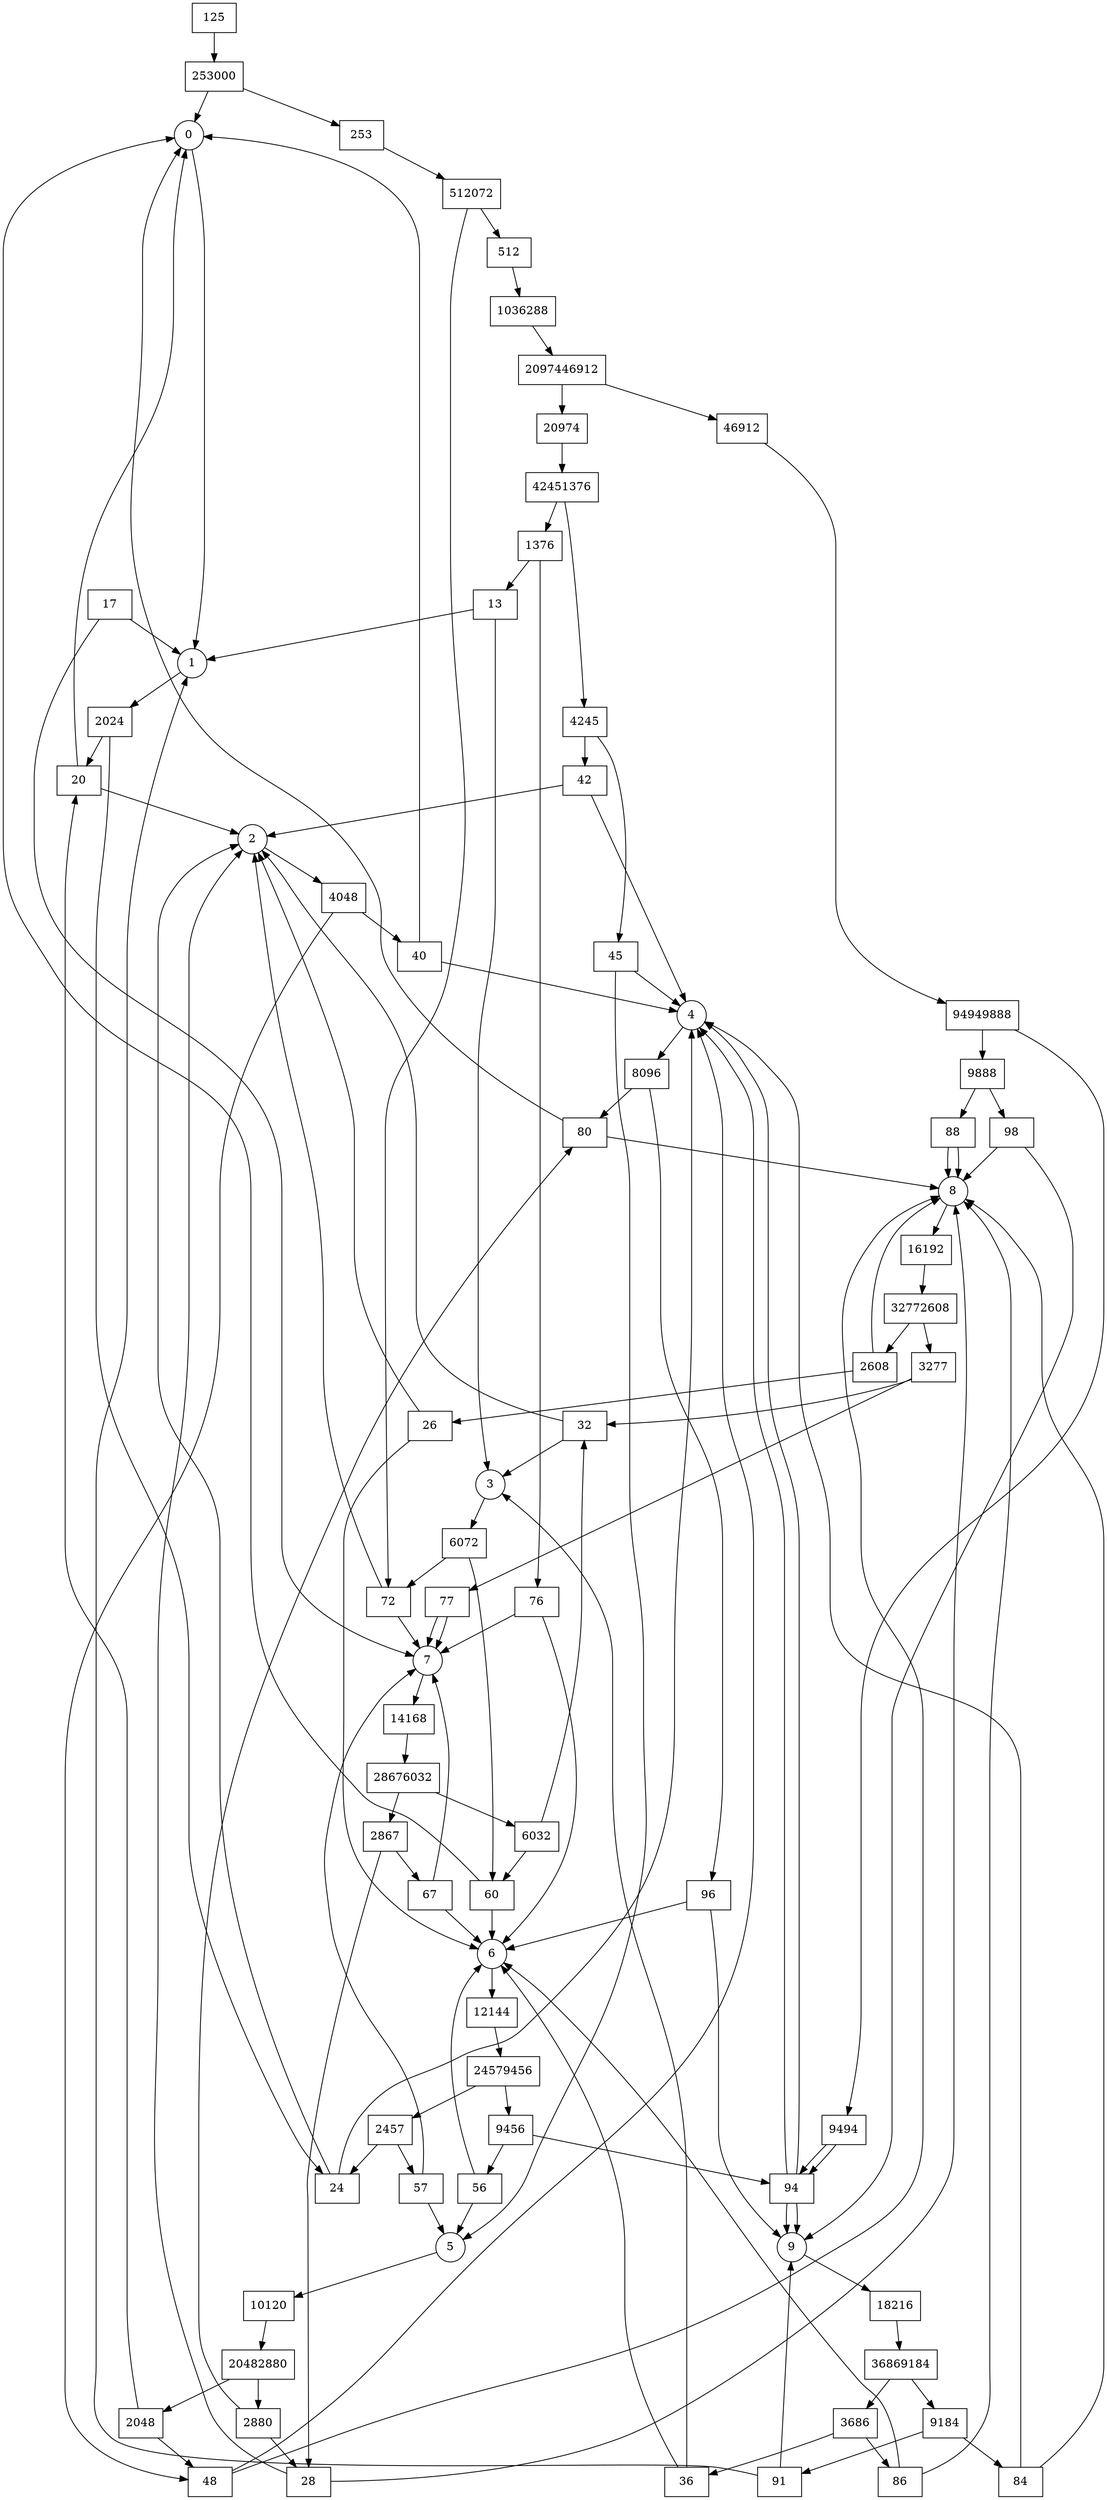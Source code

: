 digraph blink_state_machine {
    node [shape = circle] 0 1 2 3 4 5 6 7 8 9;
    node [shape = box];

    // Example Input
    125 -> 253000 -> {253 0}
    253 -> 512072 -> {512 72}
        512 -> 1036288 -> 2097446912 -> {20974 46912}
            20974 -> 42451376 -> {4245 1376}
                4245 -> {42 45}
                42 -> {4 2}
                45 -> {4 5}
                1376 -> {13 76}
                13 -> {1 3}
                76 -> {7 6}
            46912 -> 94949888 -> {9494 9888}
                9494 -> 94
                9494 -> 94
                94 -> {9 4}
                9888 -> {98 88}
                98 -> {9 8}
                88 -> 8
                88 -> 8
        // 72 -> {7 2}
    17 -> {1 7}

    0 -> 1
    1 -> 2024 -> {20 24}
    2 -> 4048 -> {40 48}
    3 -> 6072 -> {60 72}
    4 -> 8096 -> {80 96}
    5 -> 10120 -> 20482880 -> {2048 2880}
    6 -> 12144 -> 24579456 -> {2457 9456}
    7 -> 14168 -> 28676032 -> {2867 6032}
    8 -> 16192 -> 32772608 -> {3277 2608}
    9 -> 18216 -> 36869184 -> {3686 9184}

    20 -> {2 0}
    24 -> {2 4}
    26 -> {2 6}
    28 -> {2 8}
    32 -> {3 2}
    36 -> {3 6}
    40 -> {4 0}
    48 -> {4 8}
    56 -> {5 6}
    57 -> {5 7}
    60 -> {6 0}
    67 -> {6 7}
    72 -> {7 2}
    77 -> 7
    77 -> 7
    80 -> {8 0}
    84 -> {8 4}
    86 -> {8 6}
    91 -> {9 1}
    94 -> {9 4}
    96 -> {9 6}

    2048 -> {20 48}
    2457 -> {24 57}
    2608 -> {26 8}
    2867 -> {28 67}
    2880 -> {28 80}
    3277 -> {32 77}
    3686 -> {36 86}
    6032 -> {60 32}
    9184 -> {91 84}
    9456 -> {94 56}
}
